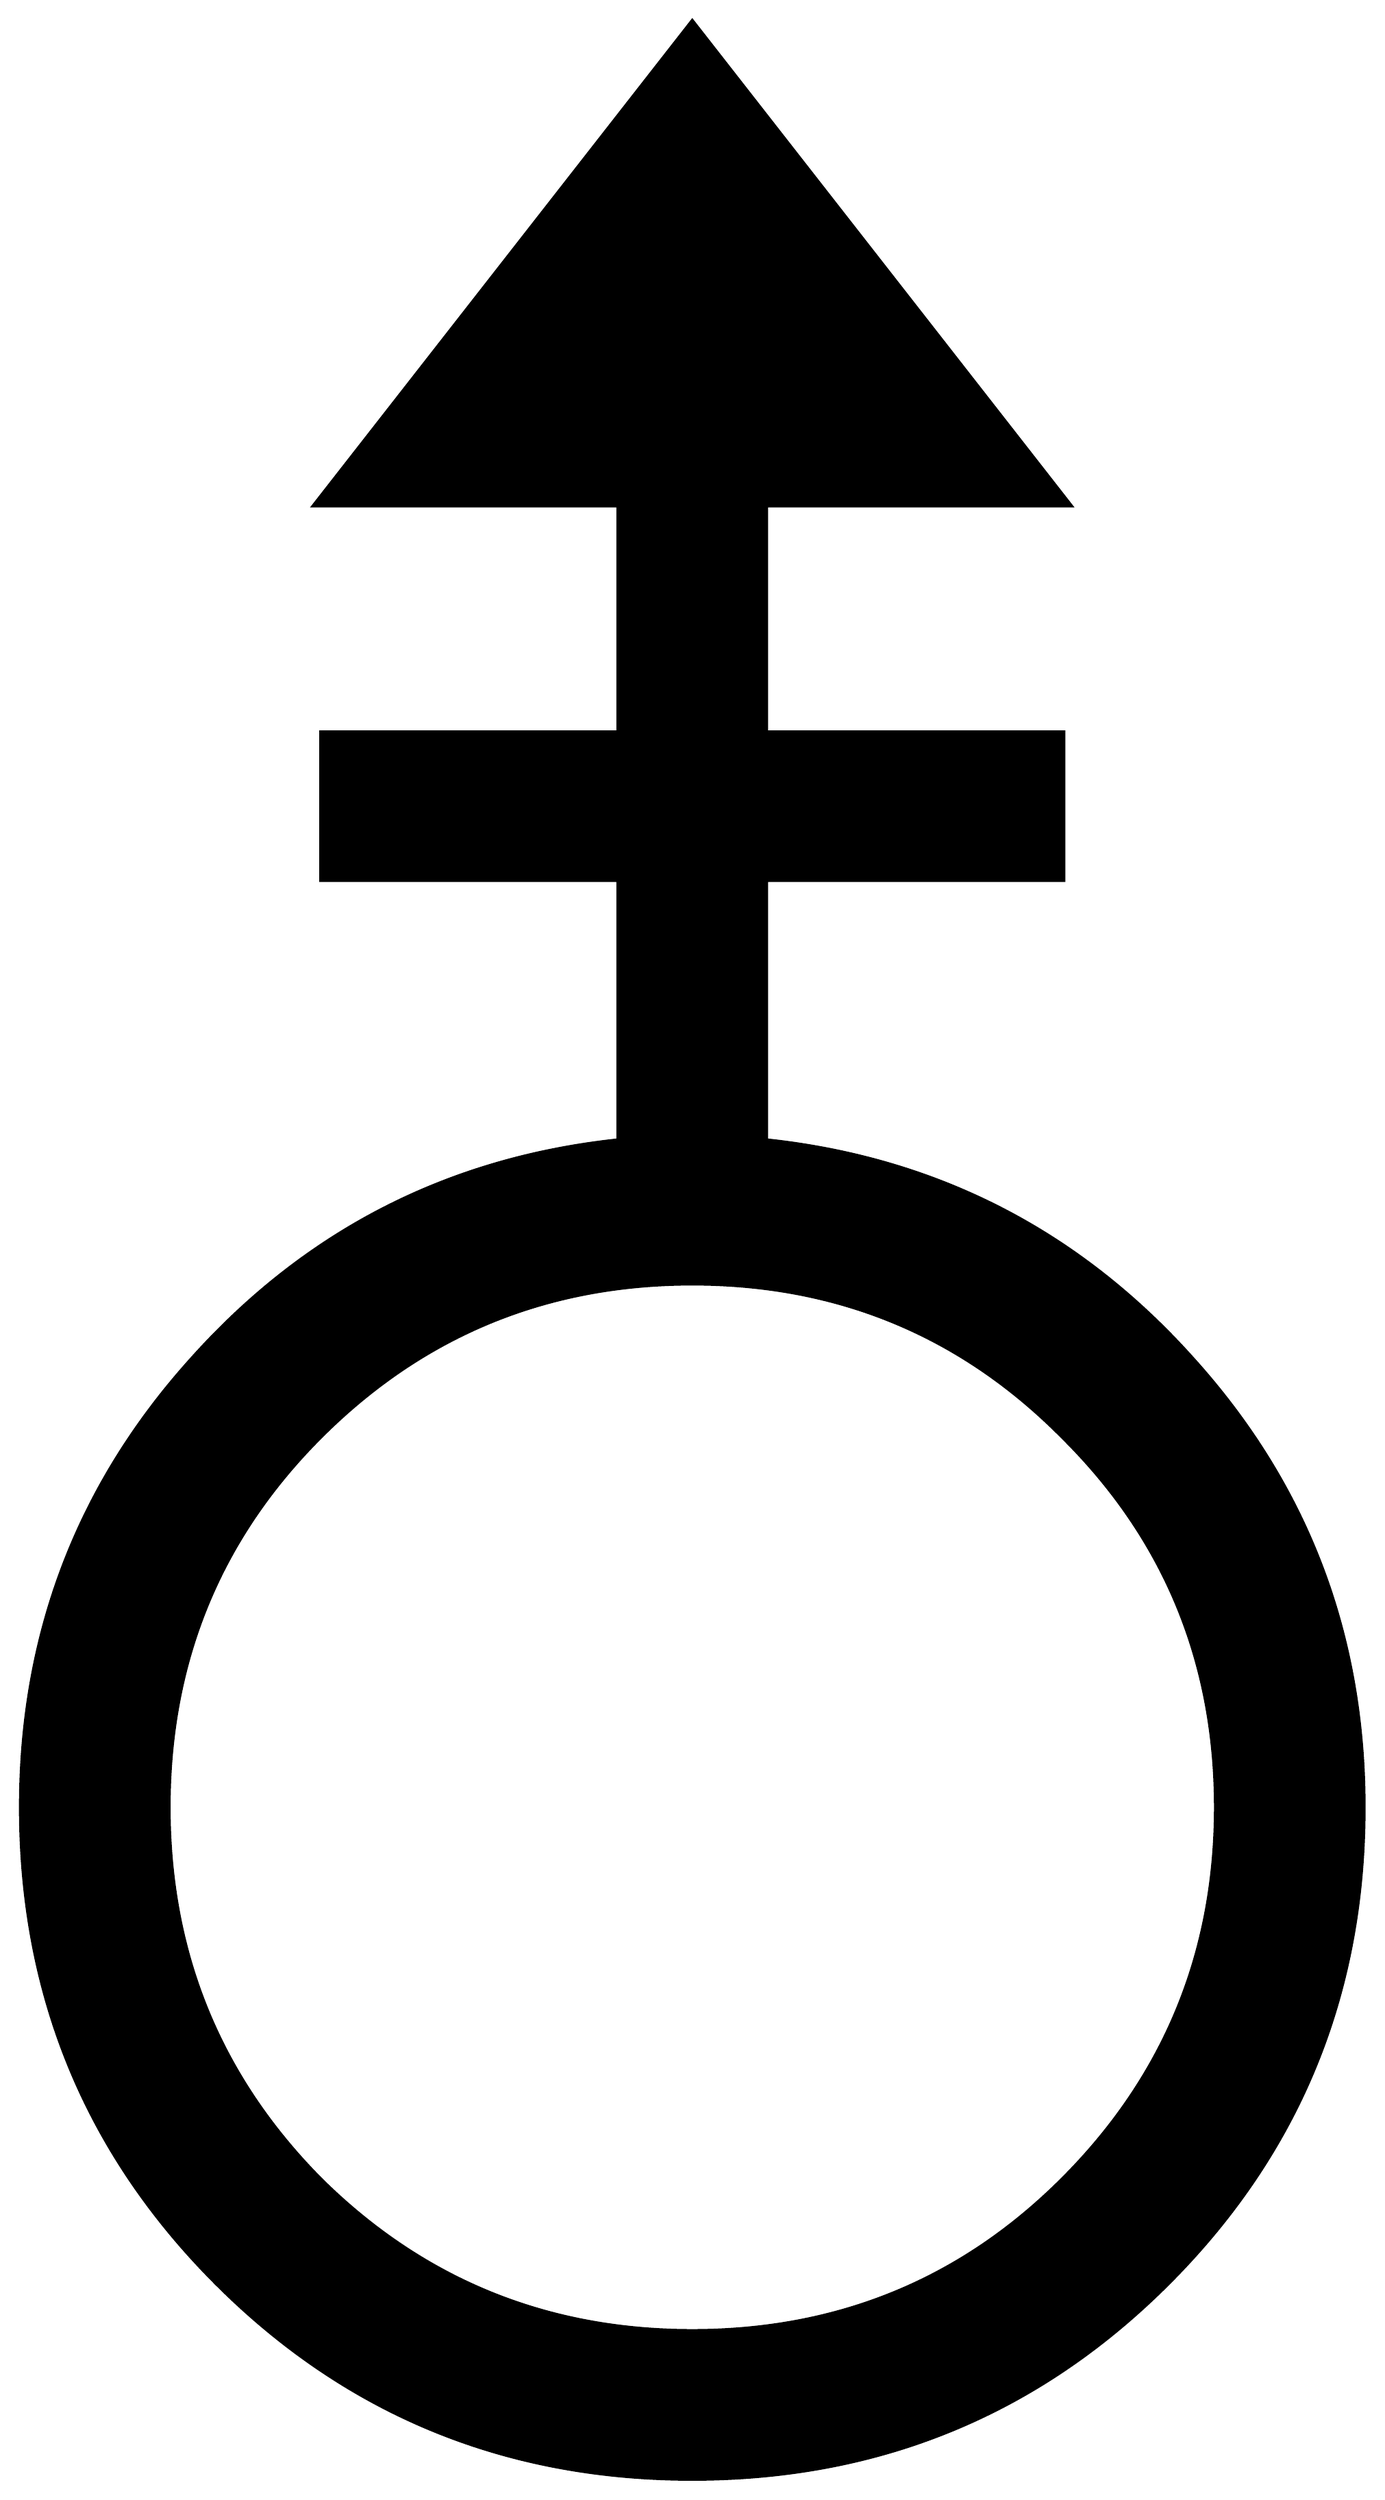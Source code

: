 


\begin{tikzpicture}[y=0.80pt, x=0.80pt, yscale=-1.0, xscale=1.0, inner sep=0pt, outer sep=0pt]
\begin{scope}[shift={(100.0,1909.0)},nonzero rule]
  \path[draw=.,fill=.,line width=1.600pt] (966.0,-418.0) .. controls
    (966.0,-294.667) and (923.0,-190.0) .. (837.0,-104.0) ..
    controls (751.0,-18.0) and (646.333,25.0) .. (523.0,25.0) ..
    controls (399.667,25.0) and (295.0,-18.0) .. (209.0,-104.0) ..
    controls (123.0,-190.0) and (80.0,-294.667) .. (80.0,-418.0)
    .. controls (80.0,-532.0) and (117.667,-630.667) ..
    (193.0,-714.0) .. controls (268.333,-798.0) and (362.0,-846.0)
    .. (474.0,-858.0) -- (474.0,-1029.0) -- (278.0,-1029.0) --
    (278.0,-1127.0) -- (474.0,-1127.0) -- (474.0,-1276.0) --
    (273.0,-1276.0) -- (523.0,-1596.0) -- (773.0,-1276.0) --
    (572.0,-1276.0) -- (572.0,-1127.0) -- (768.0,-1127.0) --
    (768.0,-1029.0) -- (572.0,-1029.0) -- (572.0,-858.0) ..
    controls (684.0,-846.0) and (777.667,-798.0) .. (853.0,-714.0)
    .. controls (928.333,-630.667) and (966.0,-532.0) ..
    (966.0,-418.0) -- cycle(868.0,-418.0) .. controls
    (868.0,-514.0) and (834.333,-595.333) .. (767.0,-662.0) ..
    controls (700.333,-729.333) and (619.0,-763.0) .. (523.0,-763.0)
    .. controls (427.0,-763.0) and (345.333,-729.333) ..
    (278.0,-662.0) .. controls (211.333,-595.333) and (178.0,-514.0)
    .. (178.0,-418.0) .. controls (178.0,-322.0) and
    (211.333,-240.333) .. (278.0,-173.0) .. controls (345.333,-106.333)
    and (427.0,-73.0) .. (523.0,-73.0) .. controls (619.0,-73.0)
    and (700.333,-106.333) .. (767.0,-173.0) .. controls
    (834.333,-240.333) and (868.0,-322.0) .. (868.0,-418.0) --
    cycle;
\end{scope}

\end{tikzpicture}


